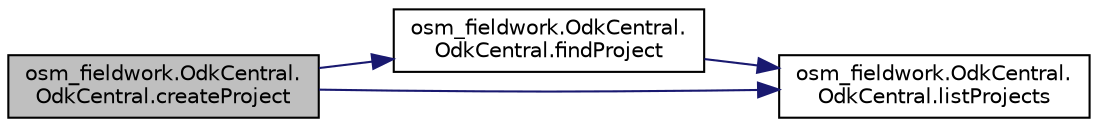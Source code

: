 digraph "osm_fieldwork.OdkCentral.OdkCentral.createProject"
{
 // LATEX_PDF_SIZE
  edge [fontname="Helvetica",fontsize="10",labelfontname="Helvetica",labelfontsize="10"];
  node [fontname="Helvetica",fontsize="10",shape=record];
  rankdir="LR";
  Node1 [label="osm_fieldwork.OdkCentral.\lOdkCentral.createProject",height=0.2,width=0.4,color="black", fillcolor="grey75", style="filled", fontcolor="black",tooltip=" "];
  Node1 -> Node2 [color="midnightblue",fontsize="10",style="solid",fontname="Helvetica"];
  Node2 [label="osm_fieldwork.OdkCentral.\lOdkCentral.findProject",height=0.2,width=0.4,color="black", fillcolor="white", style="filled",URL="$classosm__fieldwork_1_1OdkCentral_1_1OdkCentral.html#a0d484005da63ecd3dcbbcfe9452f9143",tooltip=" "];
  Node2 -> Node3 [color="midnightblue",fontsize="10",style="solid",fontname="Helvetica"];
  Node3 [label="osm_fieldwork.OdkCentral.\lOdkCentral.listProjects",height=0.2,width=0.4,color="black", fillcolor="white", style="filled",URL="$classosm__fieldwork_1_1OdkCentral_1_1OdkCentral.html#ac074088d88df64f389253aecae639b43",tooltip=" "];
  Node1 -> Node3 [color="midnightblue",fontsize="10",style="solid",fontname="Helvetica"];
}
